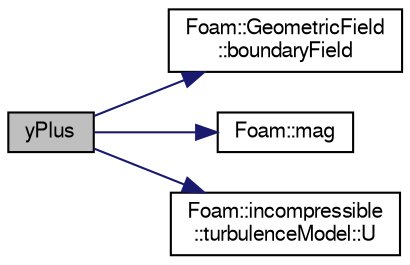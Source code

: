 digraph "yPlus"
{
  bgcolor="transparent";
  edge [fontname="FreeSans",fontsize="10",labelfontname="FreeSans",labelfontsize="10"];
  node [fontname="FreeSans",fontsize="10",shape=record];
  rankdir="LR";
  Node98 [label="yPlus",height=0.2,width=0.4,color="black", fillcolor="grey75", style="filled", fontcolor="black"];
  Node98 -> Node99 [color="midnightblue",fontsize="10",style="solid",fontname="FreeSans"];
  Node99 [label="Foam::GeometricField\l::boundaryField",height=0.2,width=0.4,color="black",URL="$a22434.html#a3c6c1a789b48ea0c5e8bff64f9c14f2d",tooltip="Return reference to GeometricBoundaryField. "];
  Node98 -> Node100 [color="midnightblue",fontsize="10",style="solid",fontname="FreeSans"];
  Node100 [label="Foam::mag",height=0.2,width=0.4,color="black",URL="$a21124.html#a929da2a3fdcf3dacbbe0487d3a330dae"];
  Node98 -> Node101 [color="midnightblue",fontsize="10",style="solid",fontname="FreeSans"];
  Node101 [label="Foam::incompressible\l::turbulenceModel::U",height=0.2,width=0.4,color="black",URL="$a31102.html#a536d168d7b335fe81f506f232b5b4872",tooltip="Access function to velocity field. "];
}
